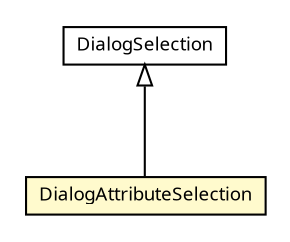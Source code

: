 #!/usr/local/bin/dot
#
# Class diagram 
# Generated by UMLGraph version R5_6 (http://www.umlgraph.org/)
#

digraph G {
	edge [fontname="Trebuchet MS",fontsize=10,labelfontname="Trebuchet MS",labelfontsize=10];
	node [fontname="Trebuchet MS",fontsize=10,shape=plaintext];
	nodesep=0.25;
	ranksep=0.5;
	// se.cambio.cds.gdl.editor.view.dialog.DialogSelection
	c145446 [label=<<table title="se.cambio.cds.gdl.editor.view.dialog.DialogSelection" border="0" cellborder="1" cellspacing="0" cellpadding="2" port="p" href="./DialogSelection.html">
		<tr><td><table border="0" cellspacing="0" cellpadding="1">
<tr><td align="center" balign="center"><font face="Trebuchet MS"> DialogSelection </font></td></tr>
		</table></td></tr>
		</table>>, URL="./DialogSelection.html", fontname="Trebuchet MS", fontcolor="black", fontsize=9.0];
	// se.cambio.cds.gdl.editor.view.dialog.DialogAttributeSelection
	c145458 [label=<<table title="se.cambio.cds.gdl.editor.view.dialog.DialogAttributeSelection" border="0" cellborder="1" cellspacing="0" cellpadding="2" port="p" bgcolor="lemonChiffon" href="./DialogAttributeSelection.html">
		<tr><td><table border="0" cellspacing="0" cellpadding="1">
<tr><td align="center" balign="center"><font face="Trebuchet MS"> DialogAttributeSelection </font></td></tr>
		</table></td></tr>
		</table>>, URL="./DialogAttributeSelection.html", fontname="Trebuchet MS", fontcolor="black", fontsize=9.0];
	//se.cambio.cds.gdl.editor.view.dialog.DialogAttributeSelection extends se.cambio.cds.gdl.editor.view.dialog.DialogSelection
	c145446:p -> c145458:p [dir=back,arrowtail=empty];
}

